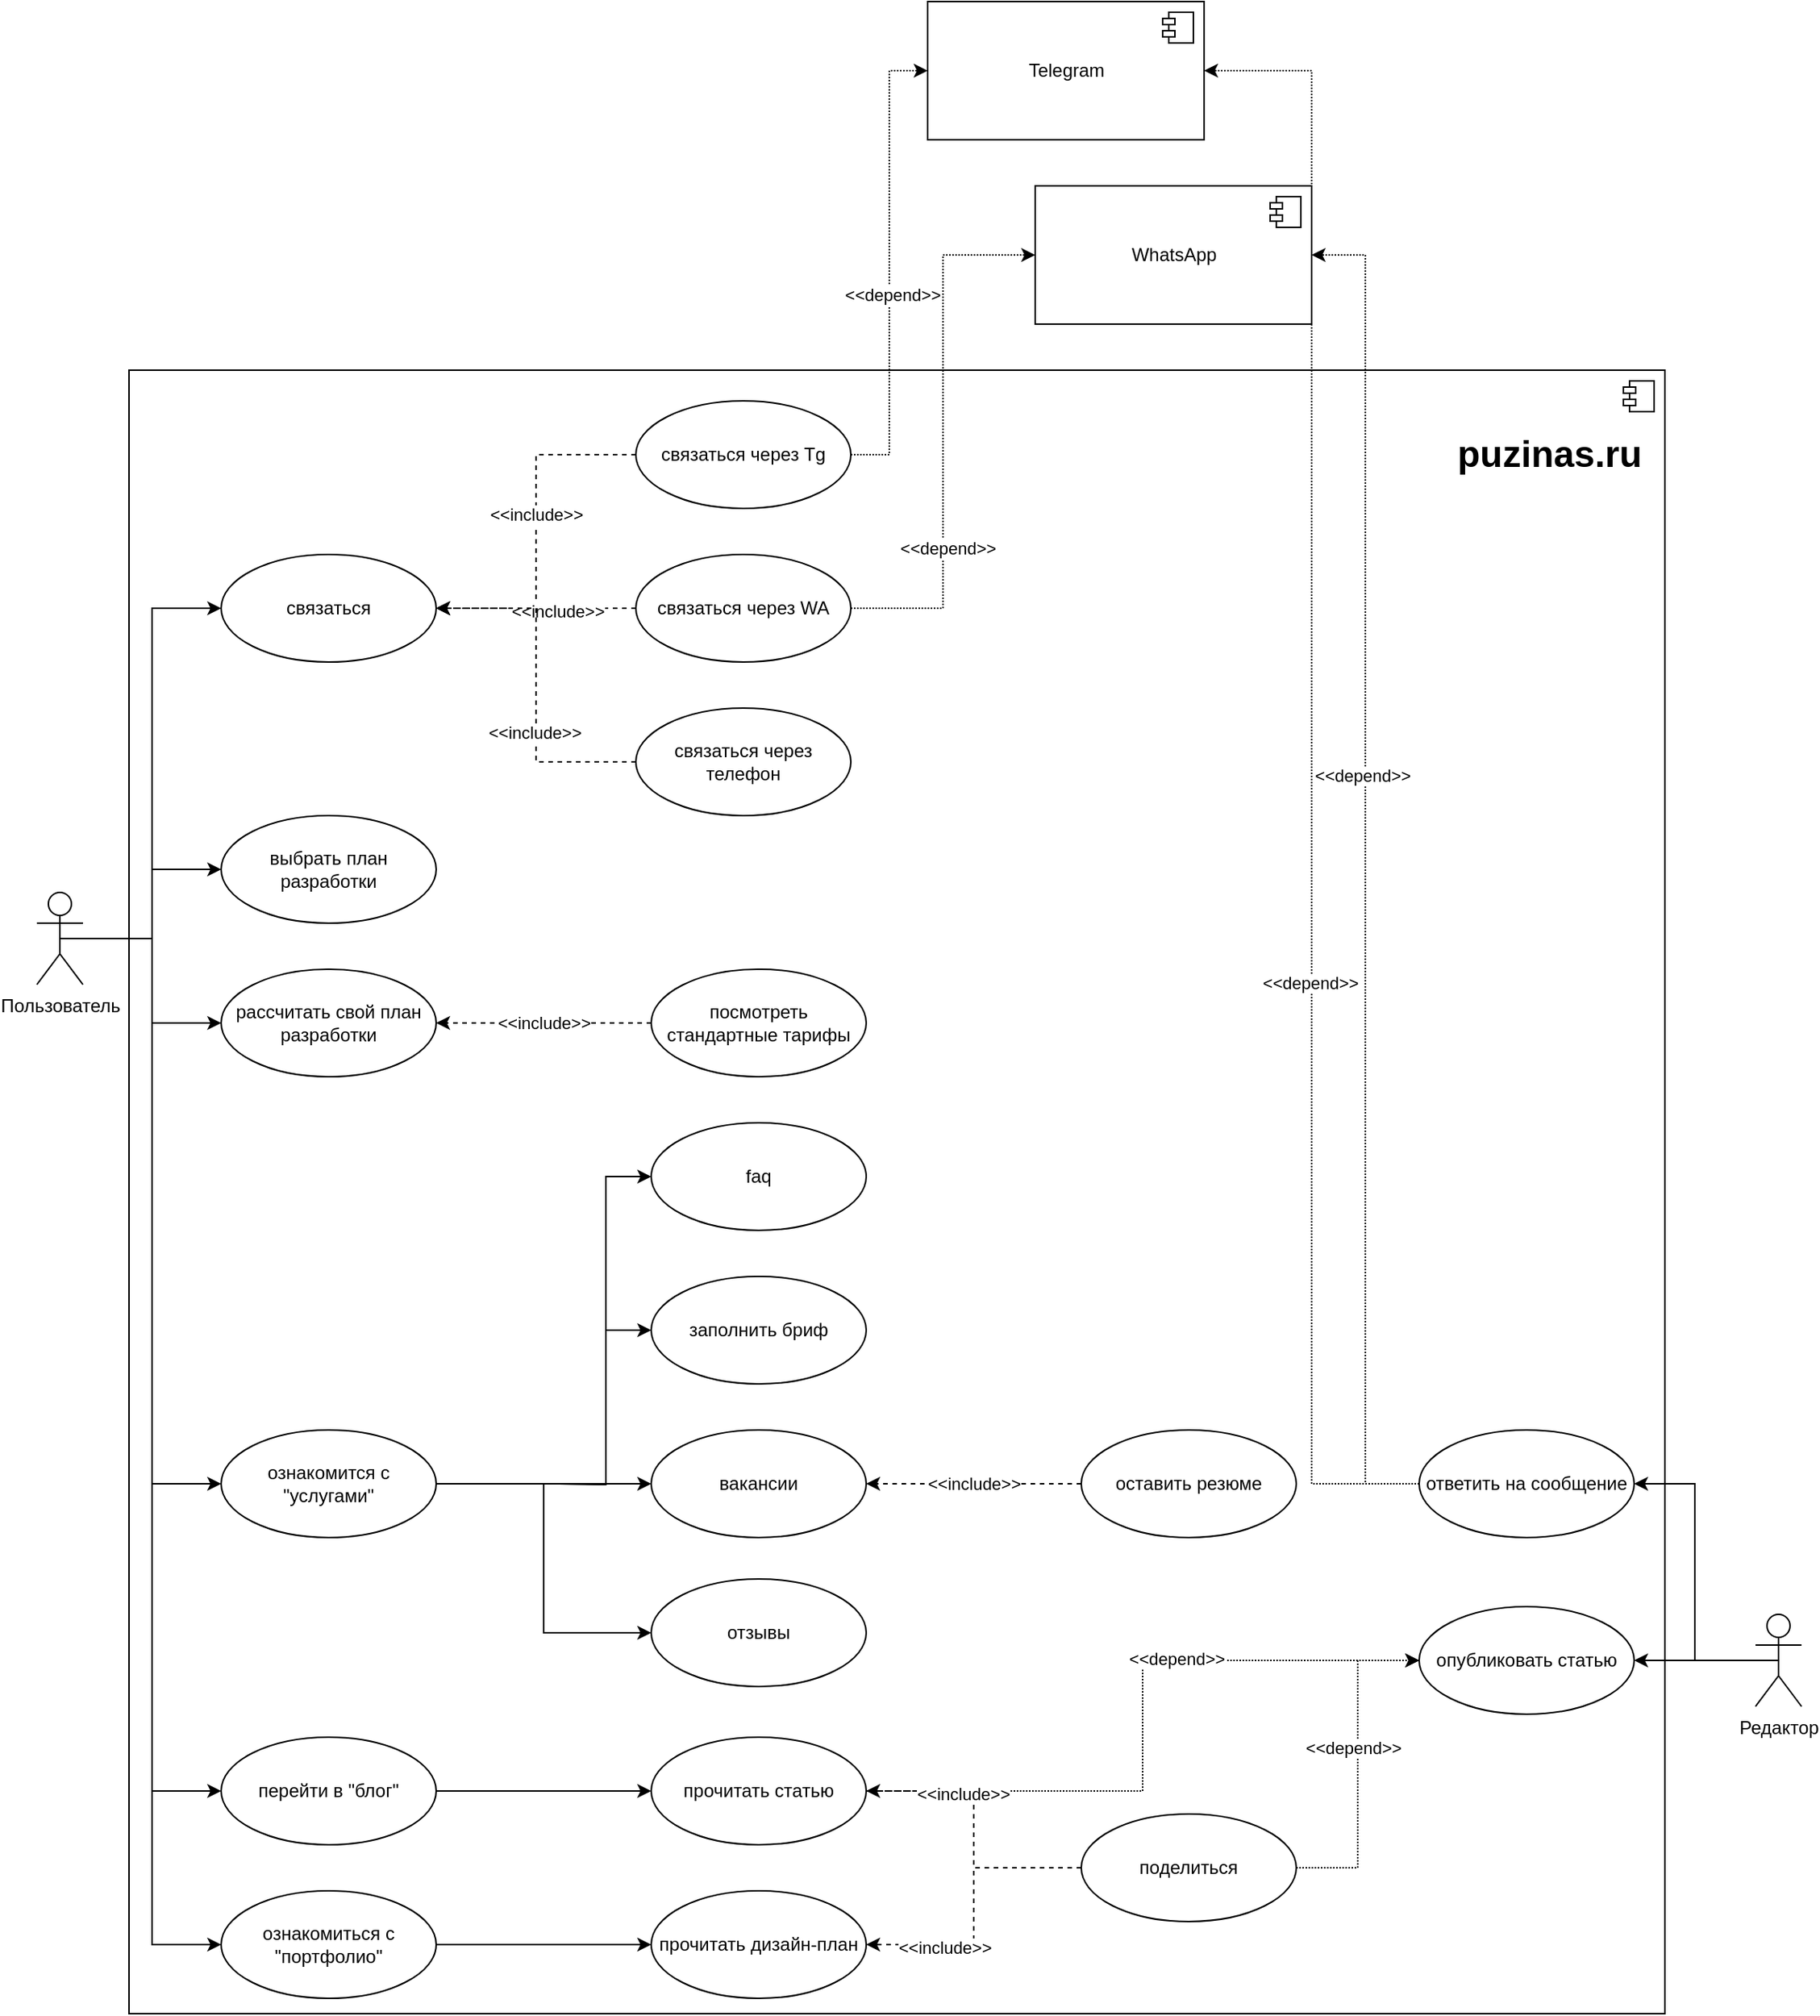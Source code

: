 <mxfile>
    <diagram id="os7ZW0WXqZATfGbJ0YEt" name="Страница 1">
        <mxGraphModel dx="2452" dy="1798" grid="1" gridSize="10" guides="1" tooltips="1" connect="1" arrows="1" fold="1" page="1" pageScale="1" pageWidth="1169" pageHeight="827" math="0" shadow="0">
            <root>
                <mxCell id="0"/>
                <mxCell id="1" parent="0"/>
                <mxCell id="106" value="" style="html=1;dropTarget=0;" vertex="1" parent="1">
                    <mxGeometry x="80" y="-20" width="1000" height="1070" as="geometry"/>
                </mxCell>
                <mxCell id="107" value="" style="shape=module;jettyWidth=8;jettyHeight=4;" vertex="1" parent="106">
                    <mxGeometry x="1" width="20" height="20" relative="1" as="geometry">
                        <mxPoint x="-27" y="7" as="offset"/>
                    </mxGeometry>
                </mxCell>
                <mxCell id="22" style="edgeStyle=orthogonalEdgeStyle;rounded=0;orthogonalLoop=1;jettySize=auto;html=1;exitX=0.5;exitY=0.5;exitDx=0;exitDy=0;exitPerimeter=0;entryX=0;entryY=0.5;entryDx=0;entryDy=0;" parent="1" source="2" target="5" edge="1">
                    <mxGeometry relative="1" as="geometry"/>
                </mxCell>
                <mxCell id="23" style="edgeStyle=orthogonalEdgeStyle;rounded=0;orthogonalLoop=1;jettySize=auto;html=1;exitX=0.5;exitY=0.5;exitDx=0;exitDy=0;exitPerimeter=0;entryX=0;entryY=0.5;entryDx=0;entryDy=0;" parent="1" source="2" target="6" edge="1">
                    <mxGeometry relative="1" as="geometry"/>
                </mxCell>
                <mxCell id="24" style="edgeStyle=orthogonalEdgeStyle;rounded=0;orthogonalLoop=1;jettySize=auto;html=1;exitX=0.5;exitY=0.5;exitDx=0;exitDy=0;exitPerimeter=0;entryX=0;entryY=0.5;entryDx=0;entryDy=0;" parent="1" source="2" target="8" edge="1">
                    <mxGeometry relative="1" as="geometry"/>
                </mxCell>
                <mxCell id="25" style="edgeStyle=orthogonalEdgeStyle;rounded=0;orthogonalLoop=1;jettySize=auto;html=1;exitX=0.5;exitY=0.5;exitDx=0;exitDy=0;exitPerimeter=0;entryX=0;entryY=0.5;entryDx=0;entryDy=0;" parent="1" source="2" target="9" edge="1">
                    <mxGeometry relative="1" as="geometry"/>
                </mxCell>
                <mxCell id="26" style="edgeStyle=orthogonalEdgeStyle;rounded=0;orthogonalLoop=1;jettySize=auto;html=1;exitX=0.5;exitY=0.5;exitDx=0;exitDy=0;exitPerimeter=0;entryX=0;entryY=0.5;entryDx=0;entryDy=0;" parent="1" source="2" target="10" edge="1">
                    <mxGeometry relative="1" as="geometry"/>
                </mxCell>
                <mxCell id="27" style="edgeStyle=orthogonalEdgeStyle;rounded=0;orthogonalLoop=1;jettySize=auto;html=1;exitX=0.5;exitY=0.5;exitDx=0;exitDy=0;exitPerimeter=0;entryX=0;entryY=0.5;entryDx=0;entryDy=0;" parent="1" source="2" target="13" edge="1">
                    <mxGeometry relative="1" as="geometry"/>
                </mxCell>
                <mxCell id="2" value="Пользователь" style="shape=umlActor;verticalLabelPosition=bottom;verticalAlign=top;html=1;" parent="1" vertex="1">
                    <mxGeometry x="20" y="320" width="30" height="60" as="geometry"/>
                </mxCell>
                <mxCell id="75" style="edgeStyle=orthogonalEdgeStyle;rounded=0;orthogonalLoop=1;jettySize=auto;html=1;exitX=0;exitY=0.5;exitDx=0;exitDy=0;entryX=1;entryY=0.5;entryDx=0;entryDy=0;dashed=1;" parent="1" source="3" target="8" edge="1">
                    <mxGeometry relative="1" as="geometry">
                        <mxPoint x="350.0" y="135" as="targetPoint"/>
                    </mxGeometry>
                </mxCell>
                <mxCell id="76" value="&amp;lt;&amp;lt;include&amp;gt;&amp;gt;" style="edgeLabel;html=1;align=center;verticalAlign=middle;resizable=0;points=[];" parent="75" vertex="1" connectable="0">
                    <mxGeometry x="-0.097" relative="1" as="geometry">
                        <mxPoint as="offset"/>
                    </mxGeometry>
                </mxCell>
                <mxCell id="112" style="edgeStyle=orthogonalEdgeStyle;rounded=0;orthogonalLoop=1;jettySize=auto;html=1;exitX=1;exitY=0.5;exitDx=0;exitDy=0;dashed=1;dashPattern=1 1;entryX=0;entryY=0.5;entryDx=0;entryDy=0;" edge="1" parent="1" source="3" target="108">
                    <mxGeometry relative="1" as="geometry">
                        <mxPoint x="540" y="-170" as="targetPoint"/>
                    </mxGeometry>
                </mxCell>
                <mxCell id="113" value="&amp;lt;&amp;lt;depend&amp;gt;&amp;gt;" style="edgeLabel;html=1;align=center;verticalAlign=middle;resizable=0;points=[];" vertex="1" connectable="0" parent="112">
                    <mxGeometry x="-0.137" y="-2" relative="1" as="geometry">
                        <mxPoint as="offset"/>
                    </mxGeometry>
                </mxCell>
                <mxCell id="3" value="связаться через Tg" style="ellipse;whiteSpace=wrap;html=1;" parent="1" vertex="1">
                    <mxGeometry x="410" width="140" height="70" as="geometry"/>
                </mxCell>
                <mxCell id="77" style="edgeStyle=orthogonalEdgeStyle;rounded=0;orthogonalLoop=1;jettySize=auto;html=1;exitX=0;exitY=0.5;exitDx=0;exitDy=0;entryX=1;entryY=0.5;entryDx=0;entryDy=0;dashed=1;" parent="1" source="4" target="8" edge="1">
                    <mxGeometry relative="1" as="geometry">
                        <mxPoint x="350.0" y="135" as="targetPoint"/>
                    </mxGeometry>
                </mxCell>
                <mxCell id="78" value="&amp;lt;&amp;lt;include&amp;gt;&amp;gt;" style="edgeLabel;html=1;align=center;verticalAlign=middle;resizable=0;points=[];" parent="77" vertex="1" connectable="0">
                    <mxGeometry x="-0.205" y="2" relative="1" as="geometry">
                        <mxPoint as="offset"/>
                    </mxGeometry>
                </mxCell>
                <mxCell id="114" style="edgeStyle=orthogonalEdgeStyle;rounded=0;orthogonalLoop=1;jettySize=auto;html=1;exitX=1;exitY=0.5;exitDx=0;exitDy=0;entryX=0;entryY=0.5;entryDx=0;entryDy=0;dashed=1;dashPattern=1 1;" edge="1" parent="1" source="4" target="110">
                    <mxGeometry relative="1" as="geometry"/>
                </mxCell>
                <mxCell id="115" value="&amp;lt;&amp;lt;depend&amp;gt;&amp;gt;" style="edgeLabel;html=1;align=center;verticalAlign=middle;resizable=0;points=[];" vertex="1" connectable="0" parent="114">
                    <mxGeometry x="-0.434" y="-3" relative="1" as="geometry">
                        <mxPoint as="offset"/>
                    </mxGeometry>
                </mxCell>
                <mxCell id="4" value="связаться через WA" style="ellipse;whiteSpace=wrap;html=1;" parent="1" vertex="1">
                    <mxGeometry x="410" y="100" width="140" height="70" as="geometry"/>
                </mxCell>
                <mxCell id="5" value="выбрать план разработки" style="ellipse;whiteSpace=wrap;html=1;" parent="1" vertex="1">
                    <mxGeometry x="140" y="270" width="140" height="70" as="geometry"/>
                </mxCell>
                <mxCell id="6" value="рассчитать свой план разработки" style="ellipse;whiteSpace=wrap;html=1;" parent="1" vertex="1">
                    <mxGeometry x="140" y="370" width="140" height="70" as="geometry"/>
                </mxCell>
                <mxCell id="79" style="edgeStyle=orthogonalEdgeStyle;rounded=0;orthogonalLoop=1;jettySize=auto;html=1;exitX=0;exitY=0.5;exitDx=0;exitDy=0;dashed=1;entryX=1;entryY=0.5;entryDx=0;entryDy=0;" parent="1" source="7" target="8" edge="1">
                    <mxGeometry relative="1" as="geometry">
                        <mxPoint x="300" y="200" as="targetPoint"/>
                    </mxGeometry>
                </mxCell>
                <mxCell id="80" value="&amp;lt;&amp;lt;include&amp;gt;&amp;gt;" style="edgeLabel;html=1;align=center;verticalAlign=middle;resizable=0;points=[];" parent="79" vertex="1" connectable="0">
                    <mxGeometry x="-0.268" y="1" relative="1" as="geometry">
                        <mxPoint as="offset"/>
                    </mxGeometry>
                </mxCell>
                <mxCell id="7" value="связаться через телефон" style="ellipse;whiteSpace=wrap;html=1;" parent="1" vertex="1">
                    <mxGeometry x="410" y="200" width="140" height="70" as="geometry"/>
                </mxCell>
                <mxCell id="8" value="связаться" style="ellipse;whiteSpace=wrap;html=1;" parent="1" vertex="1">
                    <mxGeometry x="140" y="100" width="140" height="70" as="geometry"/>
                </mxCell>
                <mxCell id="32" style="edgeStyle=orthogonalEdgeStyle;rounded=0;orthogonalLoop=1;jettySize=auto;html=1;exitX=1;exitY=0.5;exitDx=0;exitDy=0;entryX=0;entryY=0.5;entryDx=0;entryDy=0;" parent="1" target="20" edge="1">
                    <mxGeometry relative="1" as="geometry">
                        <mxPoint x="360" y="705.0" as="sourcePoint"/>
                    </mxGeometry>
                </mxCell>
                <mxCell id="33" style="edgeStyle=orthogonalEdgeStyle;rounded=0;orthogonalLoop=1;jettySize=auto;html=1;exitX=1;exitY=0.5;exitDx=0;exitDy=0;entryX=0;entryY=0.5;entryDx=0;entryDy=0;" parent="1" target="18" edge="1">
                    <mxGeometry relative="1" as="geometry">
                        <mxPoint x="360" y="705.0" as="sourcePoint"/>
                    </mxGeometry>
                </mxCell>
                <mxCell id="34" style="edgeStyle=orthogonalEdgeStyle;rounded=0;orthogonalLoop=1;jettySize=auto;html=1;exitX=1;exitY=0.5;exitDx=0;exitDy=0;entryX=0;entryY=0.5;entryDx=0;entryDy=0;" parent="1" source="9" target="16" edge="1">
                    <mxGeometry relative="1" as="geometry">
                        <mxPoint x="360" y="705.0" as="sourcePoint"/>
                    </mxGeometry>
                </mxCell>
                <mxCell id="35" style="edgeStyle=orthogonalEdgeStyle;rounded=0;orthogonalLoop=1;jettySize=auto;html=1;exitX=1;exitY=0.5;exitDx=0;exitDy=0;entryX=0;entryY=0.5;entryDx=0;entryDy=0;" parent="1" source="9" target="15" edge="1">
                    <mxGeometry relative="1" as="geometry">
                        <mxPoint x="360" y="705.0" as="sourcePoint"/>
                    </mxGeometry>
                </mxCell>
                <mxCell id="9" value="ознакомится с &quot;услугами&quot;" style="ellipse;whiteSpace=wrap;html=1;" parent="1" vertex="1">
                    <mxGeometry x="140" y="670" width="140" height="70" as="geometry"/>
                </mxCell>
                <mxCell id="37" style="edgeStyle=orthogonalEdgeStyle;rounded=0;orthogonalLoop=1;jettySize=auto;html=1;exitX=1;exitY=0.5;exitDx=0;exitDy=0;entryX=0;entryY=0.5;entryDx=0;entryDy=0;" parent="1" source="10" target="11" edge="1">
                    <mxGeometry relative="1" as="geometry"/>
                </mxCell>
                <mxCell id="10" value="перейти в &quot;блог&quot;" style="ellipse;whiteSpace=wrap;html=1;" parent="1" vertex="1">
                    <mxGeometry x="140" y="870" width="140" height="70" as="geometry"/>
                </mxCell>
                <mxCell id="103" style="edgeStyle=orthogonalEdgeStyle;rounded=0;orthogonalLoop=1;jettySize=auto;html=1;exitX=1;exitY=0.5;exitDx=0;exitDy=0;entryX=0;entryY=0.5;entryDx=0;entryDy=0;dashed=1;dashPattern=1 1;" edge="1" parent="1" source="11" target="92">
                    <mxGeometry relative="1" as="geometry"/>
                </mxCell>
                <mxCell id="104" value="&amp;lt;&amp;lt;depend&amp;gt;&amp;gt;" style="edgeLabel;html=1;align=center;verticalAlign=middle;resizable=0;points=[];" vertex="1" connectable="0" parent="103">
                    <mxGeometry x="0.29" y="1" relative="1" as="geometry">
                        <mxPoint as="offset"/>
                    </mxGeometry>
                </mxCell>
                <mxCell id="11" value="прочитать статью" style="ellipse;whiteSpace=wrap;html=1;" parent="1" vertex="1">
                    <mxGeometry x="420" y="870" width="140" height="70" as="geometry"/>
                </mxCell>
                <mxCell id="83" style="edgeStyle=orthogonalEdgeStyle;rounded=0;orthogonalLoop=1;jettySize=auto;html=1;exitX=0;exitY=0.5;exitDx=0;exitDy=0;entryX=1;entryY=0.5;entryDx=0;entryDy=0;dashed=1;" parent="1" source="12" target="11" edge="1">
                    <mxGeometry relative="1" as="geometry"/>
                </mxCell>
                <mxCell id="86" value="&amp;lt;&amp;lt;include&amp;gt;&amp;gt;" style="edgeLabel;html=1;align=center;verticalAlign=middle;resizable=0;points=[];" parent="83" vertex="1" connectable="0">
                    <mxGeometry x="0.339" y="2" relative="1" as="geometry">
                        <mxPoint as="offset"/>
                    </mxGeometry>
                </mxCell>
                <mxCell id="84" style="edgeStyle=orthogonalEdgeStyle;rounded=0;orthogonalLoop=1;jettySize=auto;html=1;exitX=0;exitY=0.5;exitDx=0;exitDy=0;entryX=1;entryY=0.5;entryDx=0;entryDy=0;dashed=1;" parent="1" source="12" target="14" edge="1">
                    <mxGeometry relative="1" as="geometry"/>
                </mxCell>
                <mxCell id="85" value="&amp;lt;&amp;lt;include&amp;gt;&amp;gt;" style="edgeLabel;html=1;align=center;verticalAlign=middle;resizable=0;points=[];" parent="84" vertex="1" connectable="0">
                    <mxGeometry x="0.463" y="2" relative="1" as="geometry">
                        <mxPoint as="offset"/>
                    </mxGeometry>
                </mxCell>
                <mxCell id="101" style="edgeStyle=orthogonalEdgeStyle;rounded=0;orthogonalLoop=1;jettySize=auto;html=1;exitX=1;exitY=0.5;exitDx=0;exitDy=0;entryX=0;entryY=0.5;entryDx=0;entryDy=0;dashed=1;dashPattern=1 1;" edge="1" parent="1" source="12" target="92">
                    <mxGeometry relative="1" as="geometry"/>
                </mxCell>
                <mxCell id="102" value="&amp;lt;&amp;lt;depend&amp;gt;&amp;gt;" style="edgeLabel;html=1;align=center;verticalAlign=middle;resizable=0;points=[];" vertex="1" connectable="0" parent="101">
                    <mxGeometry x="0.103" y="3" relative="1" as="geometry">
                        <mxPoint as="offset"/>
                    </mxGeometry>
                </mxCell>
                <mxCell id="12" value="поделиться" style="ellipse;whiteSpace=wrap;html=1;" parent="1" vertex="1">
                    <mxGeometry x="700" y="920" width="140" height="70" as="geometry"/>
                </mxCell>
                <mxCell id="38" style="edgeStyle=orthogonalEdgeStyle;rounded=0;orthogonalLoop=1;jettySize=auto;html=1;exitX=1;exitY=0.5;exitDx=0;exitDy=0;entryX=0;entryY=0.5;entryDx=0;entryDy=0;" parent="1" source="13" target="14" edge="1">
                    <mxGeometry relative="1" as="geometry"/>
                </mxCell>
                <mxCell id="13" value="ознакомиться с &quot;портфолио&quot;" style="ellipse;whiteSpace=wrap;html=1;" parent="1" vertex="1">
                    <mxGeometry x="140" y="970" width="140" height="70" as="geometry"/>
                </mxCell>
                <mxCell id="14" value="прочитать дизайн-план" style="ellipse;whiteSpace=wrap;html=1;" parent="1" vertex="1">
                    <mxGeometry x="420" y="970" width="140" height="70" as="geometry"/>
                </mxCell>
                <mxCell id="15" value="отзывы" style="ellipse;whiteSpace=wrap;html=1;" parent="1" vertex="1">
                    <mxGeometry x="420" y="767" width="140" height="70" as="geometry"/>
                </mxCell>
                <mxCell id="16" value="вакансии" style="ellipse;whiteSpace=wrap;html=1;" parent="1" vertex="1">
                    <mxGeometry x="420" y="670" width="140" height="70" as="geometry"/>
                </mxCell>
                <mxCell id="82" value="&amp;lt;&amp;lt;include&amp;gt;&amp;gt;" style="edgeStyle=orthogonalEdgeStyle;rounded=0;orthogonalLoop=1;jettySize=auto;html=1;exitX=0;exitY=0.5;exitDx=0;exitDy=0;entryX=1;entryY=0.5;entryDx=0;entryDy=0;dashed=1;" parent="1" source="17" target="16" edge="1">
                    <mxGeometry relative="1" as="geometry"/>
                </mxCell>
                <mxCell id="17" value="оставить резюме" style="ellipse;whiteSpace=wrap;html=1;" parent="1" vertex="1">
                    <mxGeometry x="700" y="670" width="140" height="70" as="geometry"/>
                </mxCell>
                <mxCell id="18" value="заполнить бриф" style="ellipse;whiteSpace=wrap;html=1;" parent="1" vertex="1">
                    <mxGeometry x="420" y="570" width="140" height="70" as="geometry"/>
                </mxCell>
                <mxCell id="20" value="faq" style="ellipse;whiteSpace=wrap;html=1;" parent="1" vertex="1">
                    <mxGeometry x="420" y="470" width="140" height="70" as="geometry"/>
                </mxCell>
                <mxCell id="81" value="&amp;lt;&amp;lt;include&amp;gt;&amp;gt;" style="edgeStyle=orthogonalEdgeStyle;rounded=0;orthogonalLoop=1;jettySize=auto;html=1;exitX=0;exitY=0.5;exitDx=0;exitDy=0;entryX=1;entryY=0.5;entryDx=0;entryDy=0;dashed=1;" parent="1" source="21" target="6" edge="1">
                    <mxGeometry relative="1" as="geometry"/>
                </mxCell>
                <mxCell id="21" value="посмотреть стандартные тарифы" style="ellipse;whiteSpace=wrap;html=1;" parent="1" vertex="1">
                    <mxGeometry x="420" y="370" width="140" height="70" as="geometry"/>
                </mxCell>
                <mxCell id="90" value="&lt;h1&gt;puzinas.ru&lt;/h1&gt;" style="text;html=1;strokeColor=none;fillColor=none;spacing=5;spacingTop=-20;whiteSpace=wrap;overflow=hidden;rounded=0;" parent="1" vertex="1">
                    <mxGeometry x="940" y="15" width="140" height="40" as="geometry"/>
                </mxCell>
                <mxCell id="105" style="edgeStyle=orthogonalEdgeStyle;rounded=0;orthogonalLoop=1;jettySize=auto;html=1;exitX=0.5;exitY=0.5;exitDx=0;exitDy=0;exitPerimeter=0;entryX=1;entryY=0.5;entryDx=0;entryDy=0;" edge="1" parent="1" source="91" target="92">
                    <mxGeometry relative="1" as="geometry"/>
                </mxCell>
                <mxCell id="117" style="edgeStyle=orthogonalEdgeStyle;rounded=0;orthogonalLoop=1;jettySize=auto;html=1;exitX=0.5;exitY=0.5;exitDx=0;exitDy=0;exitPerimeter=0;entryX=1;entryY=0.5;entryDx=0;entryDy=0;" edge="1" parent="1" source="91" target="116">
                    <mxGeometry relative="1" as="geometry"/>
                </mxCell>
                <mxCell id="91" value="Редактор" style="shape=umlActor;verticalLabelPosition=bottom;verticalAlign=top;html=1;" vertex="1" parent="1">
                    <mxGeometry x="1139" y="790" width="30" height="60" as="geometry"/>
                </mxCell>
                <mxCell id="92" value="опубликовать статью" style="ellipse;whiteSpace=wrap;html=1;" vertex="1" parent="1">
                    <mxGeometry x="920" y="785" width="140" height="70" as="geometry"/>
                </mxCell>
                <mxCell id="108" value="Telegram" style="html=1;dropTarget=0;" vertex="1" parent="1">
                    <mxGeometry x="600" y="-260" width="180" height="90" as="geometry"/>
                </mxCell>
                <mxCell id="109" value="" style="shape=module;jettyWidth=8;jettyHeight=4;" vertex="1" parent="108">
                    <mxGeometry x="1" width="20" height="20" relative="1" as="geometry">
                        <mxPoint x="-27" y="7" as="offset"/>
                    </mxGeometry>
                </mxCell>
                <mxCell id="110" value="WhatsApp" style="html=1;dropTarget=0;" vertex="1" parent="1">
                    <mxGeometry x="670" y="-140" width="180" height="90" as="geometry"/>
                </mxCell>
                <mxCell id="111" value="" style="shape=module;jettyWidth=8;jettyHeight=4;" vertex="1" parent="110">
                    <mxGeometry x="1" width="20" height="20" relative="1" as="geometry">
                        <mxPoint x="-27" y="7" as="offset"/>
                    </mxGeometry>
                </mxCell>
                <mxCell id="118" style="edgeStyle=orthogonalEdgeStyle;rounded=0;orthogonalLoop=1;jettySize=auto;html=1;exitX=0;exitY=0.5;exitDx=0;exitDy=0;entryX=1;entryY=0.5;entryDx=0;entryDy=0;dashed=1;dashPattern=1 1;" edge="1" parent="1" source="116" target="110">
                    <mxGeometry relative="1" as="geometry"/>
                </mxCell>
                <mxCell id="119" value="&amp;lt;&amp;lt;depend&amp;gt;&amp;gt;" style="edgeLabel;html=1;align=center;verticalAlign=middle;resizable=0;points=[];" vertex="1" connectable="0" parent="118">
                    <mxGeometry x="0.138" y="2" relative="1" as="geometry">
                        <mxPoint y="-1" as="offset"/>
                    </mxGeometry>
                </mxCell>
                <mxCell id="120" style="edgeStyle=orthogonalEdgeStyle;rounded=0;orthogonalLoop=1;jettySize=auto;html=1;exitX=0;exitY=0.5;exitDx=0;exitDy=0;entryX=1;entryY=0.5;entryDx=0;entryDy=0;dashed=1;dashPattern=1 1;" edge="1" parent="1" source="116" target="108">
                    <mxGeometry relative="1" as="geometry"/>
                </mxCell>
                <mxCell id="121" value="&amp;lt;&amp;lt;depend&amp;gt;&amp;gt;" style="edgeLabel;html=1;align=center;verticalAlign=middle;resizable=0;points=[];" vertex="1" connectable="0" parent="120">
                    <mxGeometry x="-0.253" y="1" relative="1" as="geometry">
                        <mxPoint as="offset"/>
                    </mxGeometry>
                </mxCell>
                <mxCell id="116" value="ответить на сообщение" style="ellipse;whiteSpace=wrap;html=1;" vertex="1" parent="1">
                    <mxGeometry x="920" y="670" width="140" height="70" as="geometry"/>
                </mxCell>
            </root>
        </mxGraphModel>
    </diagram>
</mxfile>